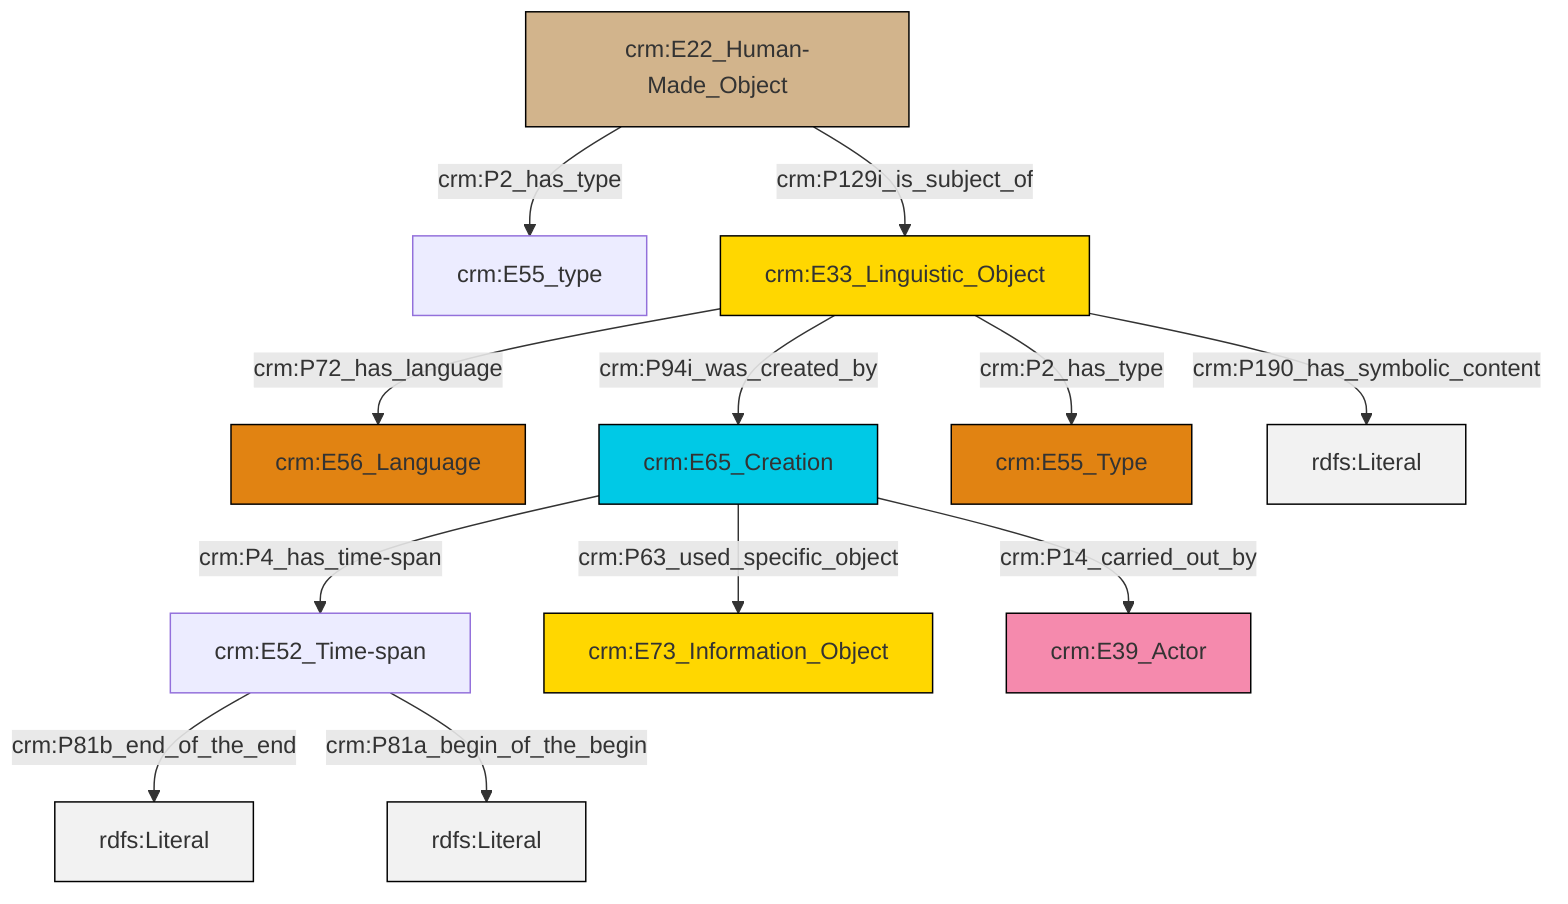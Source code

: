 graph TD
classDef Literal fill:#f2f2f2,stroke:#000000;
classDef CRM_Entity fill:#FFFFFF,stroke:#000000;
classDef Temporal_Entity fill:#00C9E6, stroke:#000000;
classDef Type fill:#E18312, stroke:#000000;
classDef Time-Span fill:#2C9C91, stroke:#000000;
classDef Appellation fill:#FFEB7F, stroke:#000000;
classDef Place fill:#008836, stroke:#000000;
classDef Persistent_Item fill:#B266B2, stroke:#000000;
classDef Conceptual_Object fill:#FFD700, stroke:#000000;
classDef Physical_Thing fill:#D2B48C, stroke:#000000;
classDef Actor fill:#f58aad, stroke:#000000;
classDef PC_Classes fill:#4ce600, stroke:#000000;
classDef Multi fill:#cccccc,stroke:#000000;

2["crm:E52_Time-span"]:::Default -->|crm:P81b_end_of_the_end| 3[rdfs:Literal]:::Literal
4["crm:E22_Human-Made_Object"]:::Physical_Thing -->|crm:P2_has_type| 5["crm:E55_type"]:::Default
6["crm:E65_Creation"]:::Temporal_Entity -->|crm:P4_has_time-span| 2["crm:E52_Time-span"]:::Default
6["crm:E65_Creation"]:::Temporal_Entity -->|crm:P63_used_specific_object| 7["crm:E73_Information_Object"]:::Conceptual_Object
6["crm:E65_Creation"]:::Temporal_Entity -->|crm:P14_carried_out_by| 8["crm:E39_Actor"]:::Actor
2["crm:E52_Time-span"]:::Default -->|crm:P81a_begin_of_the_begin| 9[rdfs:Literal]:::Literal
11["crm:E33_Linguistic_Object"]:::Conceptual_Object -->|crm:P2_has_type| 12["crm:E55_Type"]:::Type
4["crm:E22_Human-Made_Object"]:::Physical_Thing -->|crm:P129i_is_subject_of| 11["crm:E33_Linguistic_Object"]:::Conceptual_Object
11["crm:E33_Linguistic_Object"]:::Conceptual_Object -->|crm:P94i_was_created_by| 6["crm:E65_Creation"]:::Temporal_Entity
11["crm:E33_Linguistic_Object"]:::Conceptual_Object -->|crm:P190_has_symbolic_content| 14[rdfs:Literal]:::Literal
11["crm:E33_Linguistic_Object"]:::Conceptual_Object -->|crm:P72_has_language| 0["crm:E56_Language"]:::Type